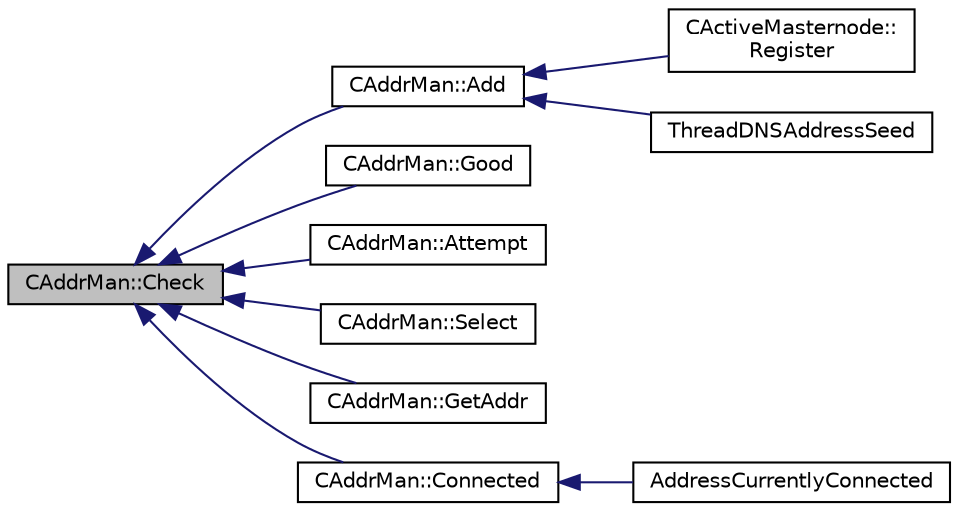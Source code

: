 digraph "CAddrMan::Check"
{
  edge [fontname="Helvetica",fontsize="10",labelfontname="Helvetica",labelfontsize="10"];
  node [fontname="Helvetica",fontsize="10",shape=record];
  rankdir="LR";
  Node66 [label="CAddrMan::Check",height=0.2,width=0.4,color="black", fillcolor="grey75", style="filled", fontcolor="black"];
  Node66 -> Node67 [dir="back",color="midnightblue",fontsize="10",style="solid",fontname="Helvetica"];
  Node67 [label="CAddrMan::Add",height=0.2,width=0.4,color="black", fillcolor="white", style="filled",URL="$class_c_addr_man.html#a03fcc7109b5f014760dc50a81f68c5ec",tooltip="Add a single address. "];
  Node67 -> Node68 [dir="back",color="midnightblue",fontsize="10",style="solid",fontname="Helvetica"];
  Node68 [label="CActiveMasternode::\lRegister",height=0.2,width=0.4,color="black", fillcolor="white", style="filled",URL="$class_c_active_masternode.html#a99e26870efec1ea98738cda1a5a85702",tooltip="Register remote Masternode. "];
  Node67 -> Node69 [dir="back",color="midnightblue",fontsize="10",style="solid",fontname="Helvetica"];
  Node69 [label="ThreadDNSAddressSeed",height=0.2,width=0.4,color="black", fillcolor="white", style="filled",URL="$net_8cpp.html#ab2d8883b5524ec7b80d3b9535e73a3ed"];
  Node66 -> Node70 [dir="back",color="midnightblue",fontsize="10",style="solid",fontname="Helvetica"];
  Node70 [label="CAddrMan::Good",height=0.2,width=0.4,color="black", fillcolor="white", style="filled",URL="$class_c_addr_man.html#a993e80e74701d7bc6bb49880c387b847",tooltip="Mark an entry as accessible. "];
  Node66 -> Node71 [dir="back",color="midnightblue",fontsize="10",style="solid",fontname="Helvetica"];
  Node71 [label="CAddrMan::Attempt",height=0.2,width=0.4,color="black", fillcolor="white", style="filled",URL="$class_c_addr_man.html#afcddc2573121065177dc981cea710789",tooltip="Mark an entry as connection attempted to. "];
  Node66 -> Node72 [dir="back",color="midnightblue",fontsize="10",style="solid",fontname="Helvetica"];
  Node72 [label="CAddrMan::Select",height=0.2,width=0.4,color="black", fillcolor="white", style="filled",URL="$class_c_addr_man.html#ae4b1b65cc15f9a12f90db362fb9c8488",tooltip="Choose an address to connect to. "];
  Node66 -> Node73 [dir="back",color="midnightblue",fontsize="10",style="solid",fontname="Helvetica"];
  Node73 [label="CAddrMan::GetAddr",height=0.2,width=0.4,color="black", fillcolor="white", style="filled",URL="$class_c_addr_man.html#a69cc6138e696cf88de60925d26023bf2",tooltip="Return a bunch of addresses, selected at random. "];
  Node66 -> Node74 [dir="back",color="midnightblue",fontsize="10",style="solid",fontname="Helvetica"];
  Node74 [label="CAddrMan::Connected",height=0.2,width=0.4,color="black", fillcolor="white", style="filled",URL="$class_c_addr_man.html#a7aba66d9e9527522fed974567d34c322",tooltip="Mark an entry as currently-connected-to. "];
  Node74 -> Node75 [dir="back",color="midnightblue",fontsize="10",style="solid",fontname="Helvetica"];
  Node75 [label="AddressCurrentlyConnected",height=0.2,width=0.4,color="black", fillcolor="white", style="filled",URL="$net_8h.html#ad4aabaa937cd6f4b708c47dbbdb8ea60"];
}
